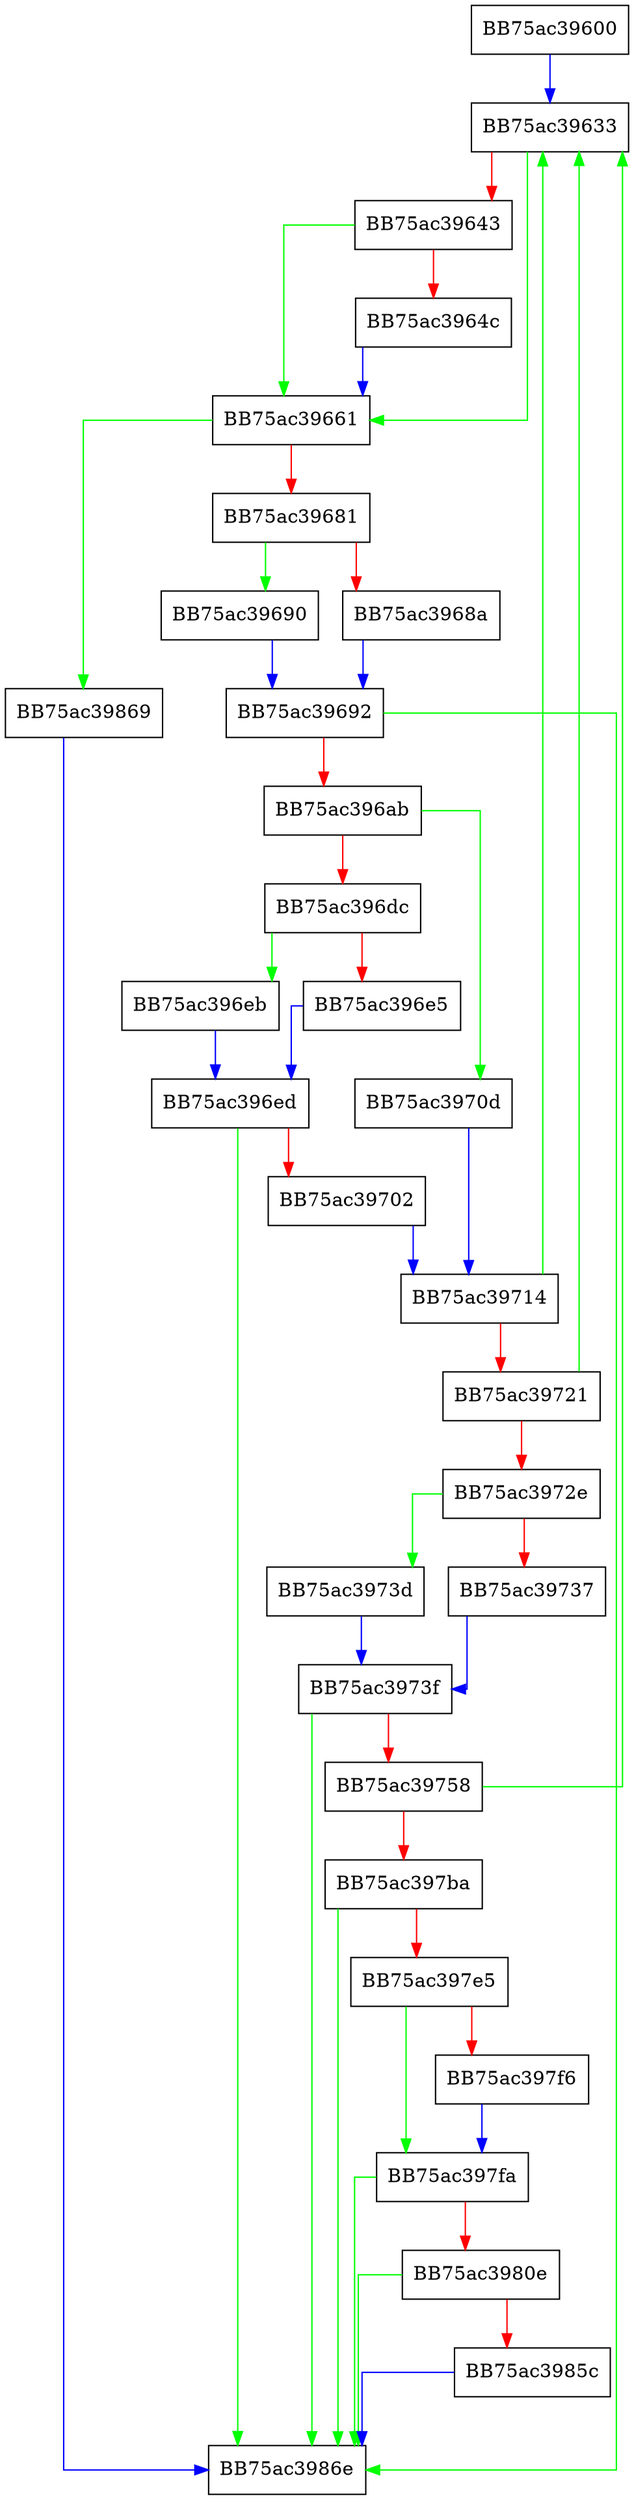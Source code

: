 digraph FindNext {
  node [shape="box"];
  graph [splines=ortho];
  BB75ac39600 -> BB75ac39633 [color="blue"];
  BB75ac39633 -> BB75ac39661 [color="green"];
  BB75ac39633 -> BB75ac39643 [color="red"];
  BB75ac39643 -> BB75ac39661 [color="green"];
  BB75ac39643 -> BB75ac3964c [color="red"];
  BB75ac3964c -> BB75ac39661 [color="blue"];
  BB75ac39661 -> BB75ac39869 [color="green"];
  BB75ac39661 -> BB75ac39681 [color="red"];
  BB75ac39681 -> BB75ac39690 [color="green"];
  BB75ac39681 -> BB75ac3968a [color="red"];
  BB75ac3968a -> BB75ac39692 [color="blue"];
  BB75ac39690 -> BB75ac39692 [color="blue"];
  BB75ac39692 -> BB75ac3986e [color="green"];
  BB75ac39692 -> BB75ac396ab [color="red"];
  BB75ac396ab -> BB75ac3970d [color="green"];
  BB75ac396ab -> BB75ac396dc [color="red"];
  BB75ac396dc -> BB75ac396eb [color="green"];
  BB75ac396dc -> BB75ac396e5 [color="red"];
  BB75ac396e5 -> BB75ac396ed [color="blue"];
  BB75ac396eb -> BB75ac396ed [color="blue"];
  BB75ac396ed -> BB75ac3986e [color="green"];
  BB75ac396ed -> BB75ac39702 [color="red"];
  BB75ac39702 -> BB75ac39714 [color="blue"];
  BB75ac3970d -> BB75ac39714 [color="blue"];
  BB75ac39714 -> BB75ac39633 [color="green"];
  BB75ac39714 -> BB75ac39721 [color="red"];
  BB75ac39721 -> BB75ac39633 [color="green"];
  BB75ac39721 -> BB75ac3972e [color="red"];
  BB75ac3972e -> BB75ac3973d [color="green"];
  BB75ac3972e -> BB75ac39737 [color="red"];
  BB75ac39737 -> BB75ac3973f [color="blue"];
  BB75ac3973d -> BB75ac3973f [color="blue"];
  BB75ac3973f -> BB75ac3986e [color="green"];
  BB75ac3973f -> BB75ac39758 [color="red"];
  BB75ac39758 -> BB75ac39633 [color="green"];
  BB75ac39758 -> BB75ac397ba [color="red"];
  BB75ac397ba -> BB75ac3986e [color="green"];
  BB75ac397ba -> BB75ac397e5 [color="red"];
  BB75ac397e5 -> BB75ac397fa [color="green"];
  BB75ac397e5 -> BB75ac397f6 [color="red"];
  BB75ac397f6 -> BB75ac397fa [color="blue"];
  BB75ac397fa -> BB75ac3986e [color="green"];
  BB75ac397fa -> BB75ac3980e [color="red"];
  BB75ac3980e -> BB75ac3986e [color="green"];
  BB75ac3980e -> BB75ac3985c [color="red"];
  BB75ac3985c -> BB75ac3986e [color="blue"];
  BB75ac39869 -> BB75ac3986e [color="blue"];
}